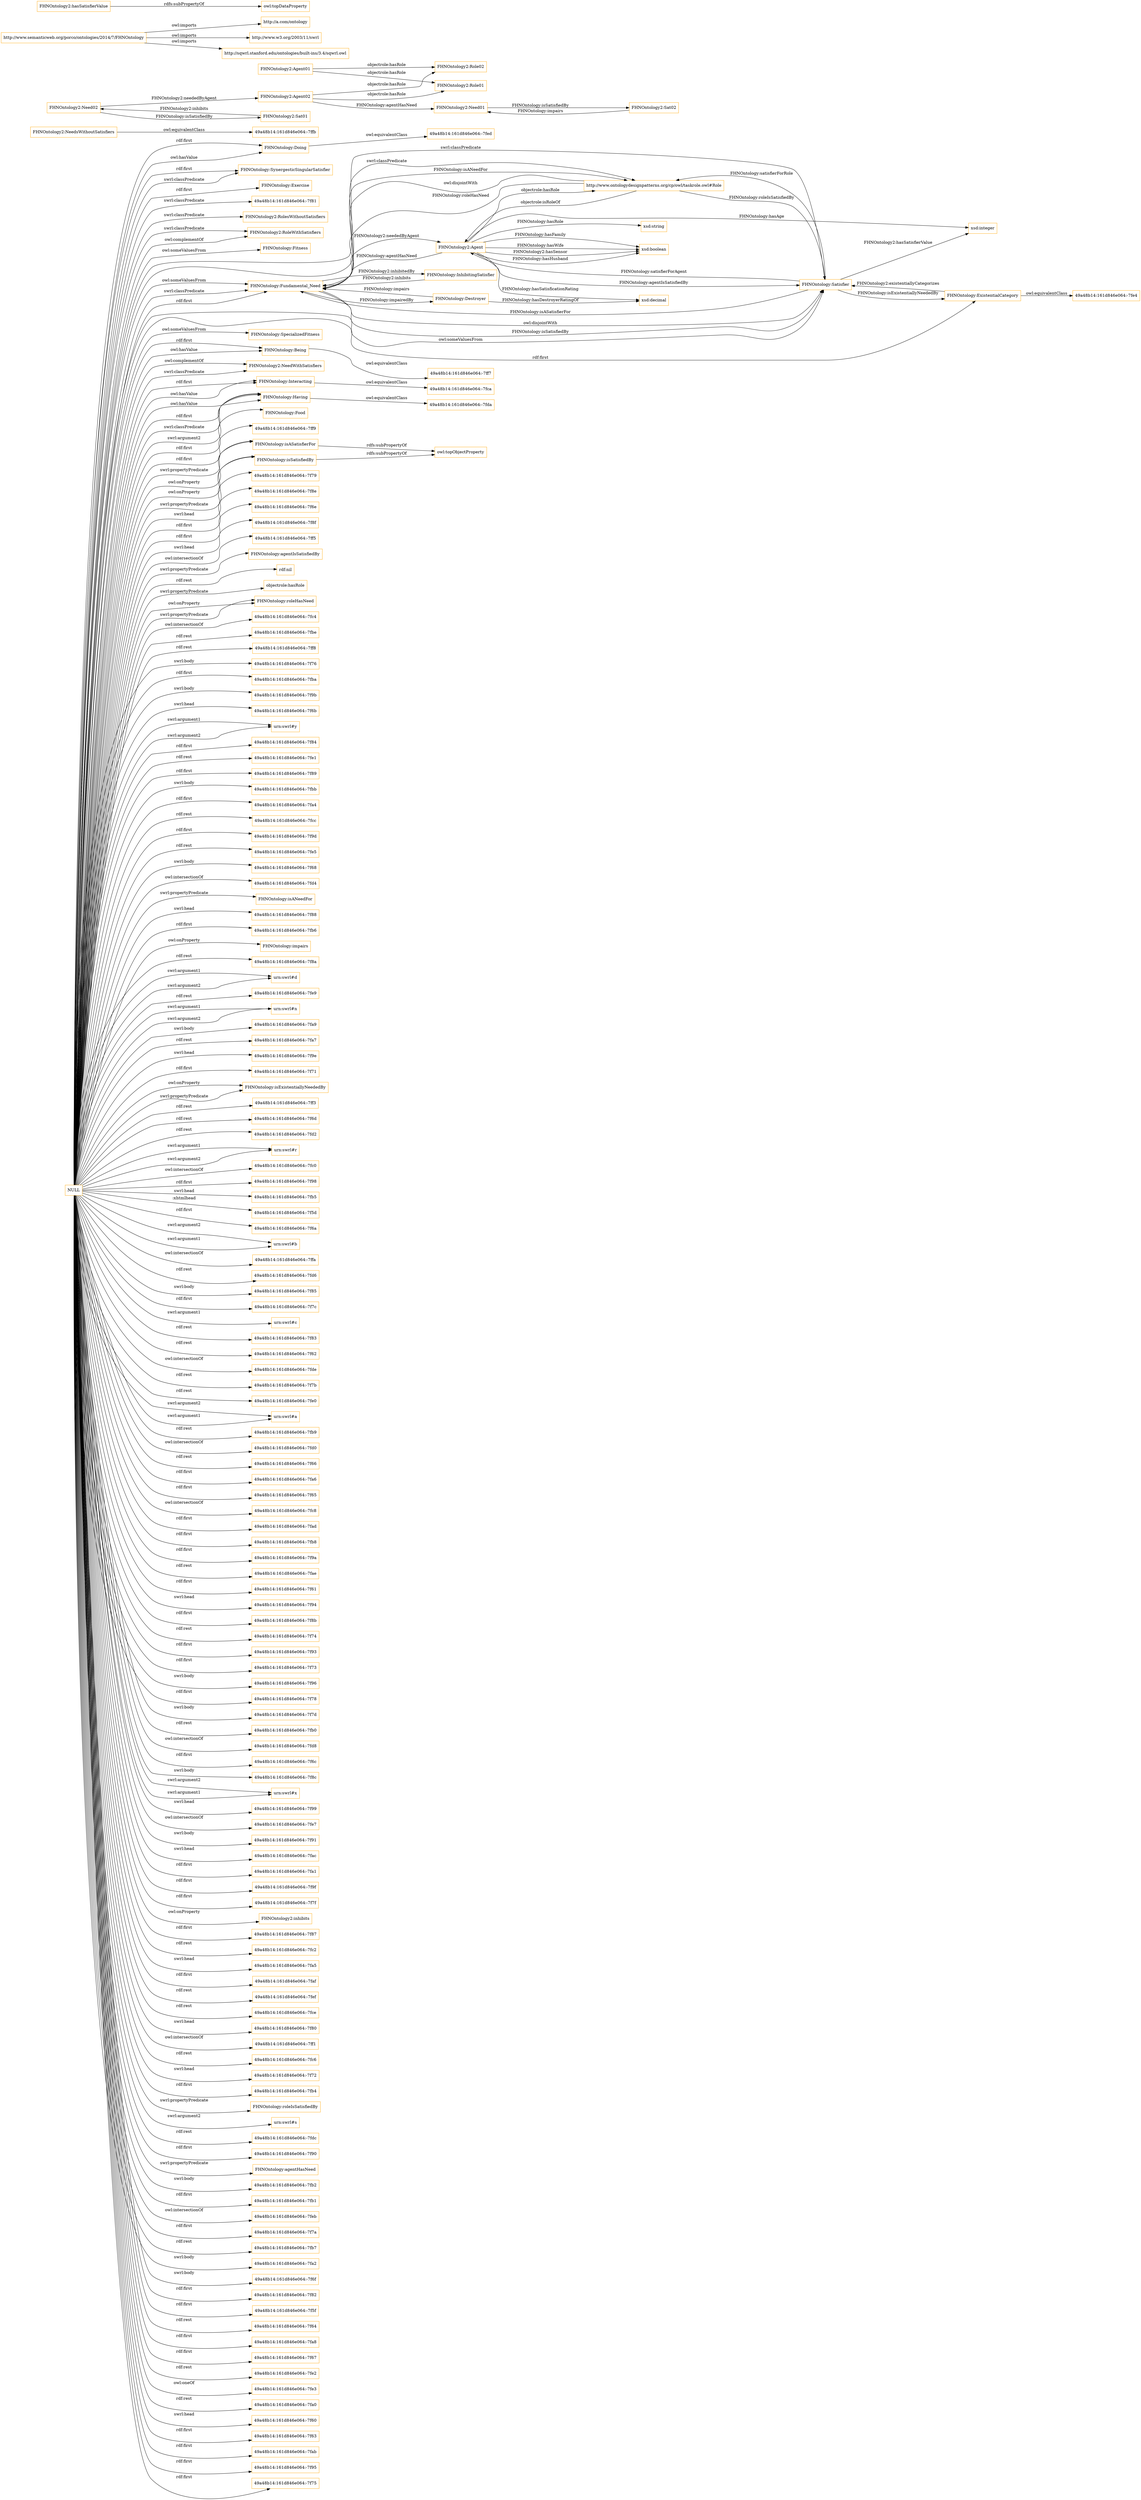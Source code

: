 digraph ar2dtool_diagram { 
rankdir=LR;
size="1501"
node [shape = rectangle, color="orange"]; "49a48b14:161d846e064:-7fed" "FHNOntology2:Agent" "FHNOntology:SynergesticSingularSatisfier" "FHNOntology2:NeedsWithoutSatisfiers" "FHNOntology:Exercise" "49a48b14:161d846e064:-7ff7" "FHNOntology:Destroyer" "49a48b14:161d846e064:-7fda" "49a48b14:161d846e064:-7f81" "FHNOntology2:RolesWithoutSatisfiers" "FHNOntology2:RoleWithSatisfiers" "FHNOntology:Fitness" "FHNOntology:Fundamental_Need" "FHNOntology:SpecializedFitness" "FHNOntology:ExistentialCategory" "49a48b14:161d846e064:-7ffb" "http://www.ontologydesignpatterns.org/cp/owl/taskrole.owl#Role" "FHNOntology:InhibitingSatisfier" "49a48b14:161d846e064:-7fe4" "49a48b14:161d846e064:-7fca" "FHNOntology:Being" "FHNOntology:Satisfier" "FHNOntology2:NeedWithSatisfiers" "FHNOntology:Doing" "FHNOntology:Interacting" "FHNOntology:Having" "FHNOntology:Food" "49a48b14:161d846e064:-7ff9" ; /*classes style*/
	"FHNOntology:Interacting" -> "49a48b14:161d846e064:-7fca" [ label = "owl:equivalentClass" ];
	"FHNOntology:isASatisfierFor" -> "owl:topObjectProperty" [ label = "rdfs:subPropertyOf" ];
	"FHNOntology2:Need01" -> "FHNOntology2:Sat02" [ label = "FHNOntology:isSatisfiedBy" ];
	"FHNOntology:Fundamental_Need" -> "FHNOntology:Satisfier" [ label = "owl:disjointWith" ];
	"FHNOntology:Being" -> "49a48b14:161d846e064:-7ff7" [ label = "owl:equivalentClass" ];
	"FHNOntology:Doing" -> "49a48b14:161d846e064:-7fed" [ label = "owl:equivalentClass" ];
	"http://www.ontologydesignpatterns.org/cp/owl/taskrole.owl#Role" -> "FHNOntology:Fundamental_Need" [ label = "owl:disjointWith" ];
	"http://www.semanticweb.org/porco/ontologies/2014/7/FHNOntology" -> "http://a.com/ontology" [ label = "owl:imports" ];
	"http://www.semanticweb.org/porco/ontologies/2014/7/FHNOntology" -> "http://www.w3.org/2003/11/swrl" [ label = "owl:imports" ];
	"http://www.semanticweb.org/porco/ontologies/2014/7/FHNOntology" -> "http://sqwrl.stanford.edu/ontologies/built-ins/3.4/sqwrl.owl" [ label = "owl:imports" ];
	"FHNOntology2:Agent02" -> "FHNOntology2:Need01" [ label = "FHNOntology:agentHasNeed" ];
	"FHNOntology2:Agent02" -> "FHNOntology2:Role02" [ label = "objectrole:hasRole" ];
	"FHNOntology2:Agent02" -> "FHNOntology2:Role01" [ label = "objectrole:hasRole" ];
	"FHNOntology2:Sat02" -> "FHNOntology2:Need01" [ label = "FHNOntology:impairs" ];
	"FHNOntology2:NeedsWithoutSatisfiers" -> "49a48b14:161d846e064:-7ffb" [ label = "owl:equivalentClass" ];
	"NULL" -> "49a48b14:161d846e064:-7f79" [ label = "swrl:head" ];
	"NULL" -> "49a48b14:161d846e064:-7f8e" [ label = "rdf:first" ];
	"NULL" -> "49a48b14:161d846e064:-7f6e" [ label = "rdf:first" ];
	"NULL" -> "49a48b14:161d846e064:-7f8f" [ label = "swrl:head" ];
	"NULL" -> "49a48b14:161d846e064:-7ff5" [ label = "owl:intersectionOf" ];
	"NULL" -> "FHNOntology:agentIsSatisfiedBy" [ label = "swrl:propertyPredicate" ];
	"NULL" -> "rdf:nil" [ label = "rdf:rest" ];
	"NULL" -> "objectrole:hasRole" [ label = "swrl:propertyPredicate" ];
	"NULL" -> "FHNOntology:roleHasNeed" [ label = "owl:onProperty" ];
	"NULL" -> "49a48b14:161d846e064:-7fc4" [ label = "owl:intersectionOf" ];
	"NULL" -> "49a48b14:161d846e064:-7fbe" [ label = "rdf:rest" ];
	"NULL" -> "FHNOntology:Interacting" [ label = "rdf:first" ];
	"NULL" -> "49a48b14:161d846e064:-7ff8" [ label = "rdf:rest" ];
	"NULL" -> "49a48b14:161d846e064:-7f76" [ label = "swrl:body" ];
	"NULL" -> "49a48b14:161d846e064:-7fba" [ label = "rdf:first" ];
	"NULL" -> "49a48b14:161d846e064:-7f9b" [ label = "swrl:body" ];
	"NULL" -> "49a48b14:161d846e064:-7f6b" [ label = "swrl:head" ];
	"NULL" -> "urn:swrl#y" [ label = "swrl:argument1" ];
	"NULL" -> "49a48b14:161d846e064:-7f84" [ label = "rdf:first" ];
	"NULL" -> "49a48b14:161d846e064:-7fe1" [ label = "rdf:rest" ];
	"NULL" -> "49a48b14:161d846e064:-7f89" [ label = "rdf:first" ];
	"NULL" -> "FHNOntology:Doing" [ label = "rdf:first" ];
	"NULL" -> "FHNOntology:Satisfier" [ label = "swrl:classPredicate" ];
	"NULL" -> "49a48b14:161d846e064:-7fbb" [ label = "swrl:body" ];
	"NULL" -> "49a48b14:161d846e064:-7fa4" [ label = "rdf:first" ];
	"NULL" -> "49a48b14:161d846e064:-7fcc" [ label = "rdf:rest" ];
	"NULL" -> "49a48b14:161d846e064:-7f9d" [ label = "rdf:first" ];
	"NULL" -> "49a48b14:161d846e064:-7fe5" [ label = "rdf:rest" ];
	"NULL" -> "49a48b14:161d846e064:-7f68" [ label = "swrl:body" ];
	"NULL" -> "49a48b14:161d846e064:-7fd4" [ label = "owl:intersectionOf" ];
	"NULL" -> "FHNOntology:isANeedFor" [ label = "swrl:propertyPredicate" ];
	"NULL" -> "49a48b14:161d846e064:-7f88" [ label = "swrl:head" ];
	"NULL" -> "49a48b14:161d846e064:-7fb6" [ label = "rdf:first" ];
	"NULL" -> "49a48b14:161d846e064:-7f81" [ label = "swrl:classPredicate" ];
	"NULL" -> "FHNOntology:impairs" [ label = "owl:onProperty" ];
	"NULL" -> "49a48b14:161d846e064:-7f8a" [ label = "rdf:rest" ];
	"NULL" -> "urn:swrl#d" [ label = "swrl:argument1" ];
	"NULL" -> "49a48b14:161d846e064:-7fe9" [ label = "rdf:rest" ];
	"NULL" -> "FHNOntology:Exercise" [ label = "rdf:first" ];
	"NULL" -> "FHNOntology:Fundamental_Need" [ label = "rdf:first" ];
	"NULL" -> "urn:swrl#n" [ label = "swrl:argument1" ];
	"NULL" -> "49a48b14:161d846e064:-7fa9" [ label = "swrl:body" ];
	"NULL" -> "49a48b14:161d846e064:-7fa7" [ label = "rdf:rest" ];
	"NULL" -> "49a48b14:161d846e064:-7f9e" [ label = "swrl:head" ];
	"NULL" -> "urn:swrl#d" [ label = "swrl:argument2" ];
	"NULL" -> "49a48b14:161d846e064:-7f71" [ label = "rdf:first" ];
	"NULL" -> "FHNOntology:Being" [ label = "rdf:first" ];
	"NULL" -> "FHNOntology:isExistentiallyNeededBy" [ label = "owl:onProperty" ];
	"NULL" -> "49a48b14:161d846e064:-7ff3" [ label = "rdf:rest" ];
	"NULL" -> "49a48b14:161d846e064:-7f6d" [ label = "rdf:rest" ];
	"NULL" -> "49a48b14:161d846e064:-7fd2" [ label = "rdf:rest" ];
	"NULL" -> "49a48b14:161d846e064:-7ff9" [ label = "rdf:first" ];
	"NULL" -> "urn:swrl#r" [ label = "swrl:argument1" ];
	"NULL" -> "49a48b14:161d846e064:-7fc0" [ label = "owl:intersectionOf" ];
	"NULL" -> "49a48b14:161d846e064:-7f98" [ label = "rdf:first" ];
	"NULL" -> "49a48b14:161d846e064:-7fb5" [ label = "swrl:head" ];
	"NULL" -> "49a48b14:161d846e064:-7f5d" [ label = ":xhtmlhead" ];
	"NULL" -> "49a48b14:161d846e064:-7f6a" [ label = "rdf:first" ];
	"NULL" -> "urn:swrl#b" [ label = "swrl:argument2" ];
	"NULL" -> "49a48b14:161d846e064:-7ffa" [ label = "owl:intersectionOf" ];
	"NULL" -> "http://www.ontologydesignpatterns.org/cp/owl/taskrole.owl#Role" [ label = "swrl:classPredicate" ];
	"NULL" -> "FHNOntology:isSatisfiedBy" [ label = "owl:onProperty" ];
	"NULL" -> "FHNOntology:Having" [ label = "owl:hasValue" ];
	"NULL" -> "FHNOntology:Being" [ label = "owl:hasValue" ];
	"NULL" -> "FHNOntology:SynergesticSingularSatisfier" [ label = "rdf:first" ];
	"NULL" -> "49a48b14:161d846e064:-7fd6" [ label = "rdf:rest" ];
	"NULL" -> "49a48b14:161d846e064:-7f85" [ label = "swrl:body" ];
	"NULL" -> "49a48b14:161d846e064:-7f7c" [ label = "rdf:first" ];
	"NULL" -> "urn:swrl#c" [ label = "swrl:argument1" ];
	"NULL" -> "49a48b14:161d846e064:-7f83" [ label = "rdf:rest" ];
	"NULL" -> "49a48b14:161d846e064:-7f62" [ label = "rdf:rest" ];
	"NULL" -> "49a48b14:161d846e064:-7fde" [ label = "owl:intersectionOf" ];
	"NULL" -> "49a48b14:161d846e064:-7f7b" [ label = "rdf:rest" ];
	"NULL" -> "49a48b14:161d846e064:-7fe0" [ label = "rdf:rest" ];
	"NULL" -> "urn:swrl#a" [ label = "swrl:argument2" ];
	"NULL" -> "49a48b14:161d846e064:-7fb9" [ label = "rdf:rest" ];
	"NULL" -> "49a48b14:161d846e064:-7fd0" [ label = "owl:intersectionOf" ];
	"NULL" -> "49a48b14:161d846e064:-7f66" [ label = "rdf:rest" ];
	"NULL" -> "49a48b14:161d846e064:-7fa6" [ label = "rdf:first" ];
	"NULL" -> "49a48b14:161d846e064:-7f65" [ label = "rdf:first" ];
	"NULL" -> "49a48b14:161d846e064:-7fc8" [ label = "owl:intersectionOf" ];
	"NULL" -> "49a48b14:161d846e064:-7fad" [ label = "rdf:first" ];
	"NULL" -> "urn:swrl#n" [ label = "swrl:argument2" ];
	"NULL" -> "49a48b14:161d846e064:-7fb8" [ label = "rdf:first" ];
	"NULL" -> "49a48b14:161d846e064:-7f9a" [ label = "rdf:first" ];
	"NULL" -> "49a48b14:161d846e064:-7fae" [ label = "rdf:rest" ];
	"NULL" -> "49a48b14:161d846e064:-7f61" [ label = "rdf:first" ];
	"NULL" -> "FHNOntology:Food" [ label = "rdf:first" ];
	"NULL" -> "49a48b14:161d846e064:-7f94" [ label = "swrl:head" ];
	"NULL" -> "49a48b14:161d846e064:-7f8b" [ label = "rdf:first" ];
	"NULL" -> "urn:swrl#r" [ label = "swrl:argument2" ];
	"NULL" -> "49a48b14:161d846e064:-7f74" [ label = "rdf:rest" ];
	"NULL" -> "FHNOntology:Having" [ label = "rdf:first" ];
	"NULL" -> "49a48b14:161d846e064:-7f93" [ label = "rdf:first" ];
	"NULL" -> "49a48b14:161d846e064:-7f73" [ label = "rdf:first" ];
	"NULL" -> "49a48b14:161d846e064:-7f96" [ label = "swrl:body" ];
	"NULL" -> "urn:swrl#y" [ label = "swrl:argument2" ];
	"NULL" -> "49a48b14:161d846e064:-7f78" [ label = "rdf:first" ];
	"NULL" -> "FHNOntology2:NeedWithSatisfiers" [ label = "owl:complementOf" ];
	"NULL" -> "FHNOntology:Fundamental_Need" [ label = "owl:someValuesFrom" ];
	"NULL" -> "49a48b14:161d846e064:-7f7d" [ label = "swrl:body" ];
	"NULL" -> "49a48b14:161d846e064:-7fb0" [ label = "rdf:rest" ];
	"NULL" -> "49a48b14:161d846e064:-7fd8" [ label = "owl:intersectionOf" ];
	"NULL" -> "49a48b14:161d846e064:-7f6c" [ label = "rdf:first" ];
	"NULL" -> "FHNOntology:isASatisfierFor" [ label = "swrl:propertyPredicate" ];
	"NULL" -> "FHNOntology:Doing" [ label = "owl:hasValue" ];
	"NULL" -> "49a48b14:161d846e064:-7f8c" [ label = "swrl:body" ];
	"NULL" -> "urn:swrl#x" [ label = "swrl:argument2" ];
	"NULL" -> "FHNOntology:roleHasNeed" [ label = "swrl:propertyPredicate" ];
	"NULL" -> "49a48b14:161d846e064:-7f99" [ label = "swrl:head" ];
	"NULL" -> "49a48b14:161d846e064:-7fe7" [ label = "owl:intersectionOf" ];
	"NULL" -> "FHNOntology:Fitness" [ label = "owl:someValuesFrom" ];
	"NULL" -> "49a48b14:161d846e064:-7f91" [ label = "swrl:body" ];
	"NULL" -> "49a48b14:161d846e064:-7fac" [ label = "swrl:head" ];
	"NULL" -> "49a48b14:161d846e064:-7fa1" [ label = "rdf:first" ];
	"NULL" -> "FHNOntology:SynergesticSingularSatisfier" [ label = "swrl:classPredicate" ];
	"NULL" -> "FHNOntology:isASatisfierFor" [ label = "owl:onProperty" ];
	"NULL" -> "49a48b14:161d846e064:-7f9f" [ label = "rdf:first" ];
	"NULL" -> "49a48b14:161d846e064:-7f7f" [ label = "rdf:first" ];
	"NULL" -> "FHNOntology2:inhibits" [ label = "owl:onProperty" ];
	"NULL" -> "49a48b14:161d846e064:-7f87" [ label = "rdf:first" ];
	"NULL" -> "49a48b14:161d846e064:-7fc2" [ label = "rdf:rest" ];
	"NULL" -> "49a48b14:161d846e064:-7fa5" [ label = "swrl:head" ];
	"NULL" -> "49a48b14:161d846e064:-7faf" [ label = "rdf:first" ];
	"NULL" -> "49a48b14:161d846e064:-7fef" [ label = "rdf:rest" ];
	"NULL" -> "FHNOntology2:RoleWithSatisfiers" [ label = "swrl:classPredicate" ];
	"NULL" -> "49a48b14:161d846e064:-7fce" [ label = "rdf:rest" ];
	"NULL" -> "49a48b14:161d846e064:-7f80" [ label = "swrl:head" ];
	"NULL" -> "49a48b14:161d846e064:-7ff1" [ label = "owl:intersectionOf" ];
	"NULL" -> "FHNOntology:Having" [ label = "swrl:classPredicate" ];
	"NULL" -> "urn:swrl#x" [ label = "swrl:argument1" ];
	"NULL" -> "49a48b14:161d846e064:-7fc6" [ label = "rdf:rest" ];
	"NULL" -> "49a48b14:161d846e064:-7f72" [ label = "swrl:head" ];
	"NULL" -> "49a48b14:161d846e064:-7fb4" [ label = "rdf:first" ];
	"NULL" -> "FHNOntology:isExistentiallyNeededBy" [ label = "swrl:propertyPredicate" ];
	"NULL" -> "FHNOntology:roleIsSatisfiedBy" [ label = "swrl:propertyPredicate" ];
	"NULL" -> "urn:swrl#s" [ label = "swrl:argument2" ];
	"NULL" -> "FHNOntology:Interacting" [ label = "owl:hasValue" ];
	"NULL" -> "FHNOntology:Satisfier" [ label = "owl:someValuesFrom" ];
	"NULL" -> "49a48b14:161d846e064:-7fdc" [ label = "rdf:rest" ];
	"NULL" -> "49a48b14:161d846e064:-7f90" [ label = "rdf:first" ];
	"NULL" -> "FHNOntology:ExistentialCategory" [ label = "rdf:first" ];
	"NULL" -> "FHNOntology:agentHasNeed" [ label = "swrl:propertyPredicate" ];
	"NULL" -> "49a48b14:161d846e064:-7fb2" [ label = "swrl:body" ];
	"NULL" -> "FHNOntology:isSatisfiedBy" [ label = "swrl:propertyPredicate" ];
	"NULL" -> "urn:swrl#a" [ label = "swrl:argument1" ];
	"NULL" -> "49a48b14:161d846e064:-7fb1" [ label = "rdf:first" ];
	"NULL" -> "49a48b14:161d846e064:-7feb" [ label = "owl:intersectionOf" ];
	"NULL" -> "49a48b14:161d846e064:-7f7a" [ label = "rdf:first" ];
	"NULL" -> "FHNOntology2:RoleWithSatisfiers" [ label = "owl:complementOf" ];
	"NULL" -> "FHNOntology:Having" [ label = "swrl:argument2" ];
	"NULL" -> "FHNOntology:SpecializedFitness" [ label = "owl:someValuesFrom" ];
	"NULL" -> "49a48b14:161d846e064:-7fb7" [ label = "rdf:rest" ];
	"NULL" -> "49a48b14:161d846e064:-7fa2" [ label = "swrl:body" ];
	"NULL" -> "49a48b14:161d846e064:-7f6f" [ label = "swrl:body" ];
	"NULL" -> "FHNOntology:Fundamental_Need" [ label = "swrl:classPredicate" ];
	"NULL" -> "49a48b14:161d846e064:-7f82" [ label = "rdf:first" ];
	"NULL" -> "49a48b14:161d846e064:-7f5f" [ label = "rdf:first" ];
	"NULL" -> "49a48b14:161d846e064:-7f64" [ label = "rdf:rest" ];
	"NULL" -> "49a48b14:161d846e064:-7fa8" [ label = "rdf:first" ];
	"NULL" -> "49a48b14:161d846e064:-7f67" [ label = "rdf:first" ];
	"NULL" -> "49a48b14:161d846e064:-7fe2" [ label = "rdf:rest" ];
	"NULL" -> "49a48b14:161d846e064:-7fe3" [ label = "owl:oneOf" ];
	"NULL" -> "49a48b14:161d846e064:-7fa0" [ label = "rdf:rest" ];
	"NULL" -> "urn:swrl#b" [ label = "swrl:argument1" ];
	"NULL" -> "49a48b14:161d846e064:-7f60" [ label = "swrl:head" ];
	"NULL" -> "49a48b14:161d846e064:-7f63" [ label = "rdf:first" ];
	"NULL" -> "49a48b14:161d846e064:-7fab" [ label = "rdf:first" ];
	"NULL" -> "FHNOntology2:NeedWithSatisfiers" [ label = "swrl:classPredicate" ];
	"NULL" -> "FHNOntology2:RolesWithoutSatisfiers" [ label = "swrl:classPredicate" ];
	"NULL" -> "49a48b14:161d846e064:-7f95" [ label = "rdf:first" ];
	"NULL" -> "49a48b14:161d846e064:-7f75" [ label = "rdf:first" ];
	"FHNOntology2:Agent01" -> "FHNOntology2:Role02" [ label = "objectrole:hasRole" ];
	"FHNOntology2:Agent01" -> "FHNOntology2:Role01" [ label = "objectrole:hasRole" ];
	"FHNOntology:ExistentialCategory" -> "49a48b14:161d846e064:-7fe4" [ label = "owl:equivalentClass" ];
	"FHNOntology2:Sat01" -> "FHNOntology2:Need02" [ label = "FHNOntology2:inhibits" ];
	"FHNOntology2:hasSatisfierValue" -> "owl:topDataProperty" [ label = "rdfs:subPropertyOf" ];
	"FHNOntology:Having" -> "49a48b14:161d846e064:-7fda" [ label = "owl:equivalentClass" ];
	"FHNOntology:isSatisfiedBy" -> "owl:topObjectProperty" [ label = "rdfs:subPropertyOf" ];
	"FHNOntology2:Need02" -> "FHNOntology2:Sat01" [ label = "FHNOntology:isSatisfiedBy" ];
	"FHNOntology2:Need02" -> "FHNOntology2:Agent02" [ label = "FHNOntology2:neededByAgent" ];
	"FHNOntology:Fundamental_Need" -> "FHNOntology:Satisfier" [ label = "FHNOntology:isSatisfiedBy" ];
	"FHNOntology2:Agent" -> "xsd:boolean" [ label = "FHNOntology:hasFamily" ];
	"FHNOntology2:Agent" -> "xsd:integer" [ label = "FHNOntology:hasAge" ];
	"FHNOntology:Satisfier" -> "FHNOntology:ExistentialCategory" [ label = "FHNOntology:isExistentiallyNeededBy" ];
	"FHNOntology2:Agent" -> "FHNOntology:Fundamental_Need" [ label = "FHNOntology:agentHasNeed" ];
	"FHNOntology:Fundamental_Need" -> "FHNOntology2:Agent" [ label = "FHNOntology2:neededByAgent" ];
	"FHNOntology:Satisfier" -> "FHNOntology2:Agent" [ label = "FHNOntology:satisfierForAgent" ];
	"FHNOntology2:Agent" -> "FHNOntology:Satisfier" [ label = "FHNOntology:agentIsSatisfiedBy" ];
	"FHNOntology:Satisfier" -> "xsd:integer" [ label = "FHNOntology2:hasSatisfierValue" ];
	"FHNOntology2:Agent" -> "http://www.ontologydesignpatterns.org/cp/owl/taskrole.owl#Role" [ label = "objectrole:hasRole" ];
	"FHNOntology:Destroyer" -> "xsd:decimal" [ label = "FHNOntology:hasDestroyerRatingOf" ];
	"FHNOntology:InhibitingSatisfier" -> "FHNOntology:Fundamental_Need" [ label = "FHNOntology2:inhibits" ];
	"FHNOntology2:Agent" -> "xsd:decimal" [ label = "FHNOntology:hasSatisficationRating" ];
	"FHNOntology2:Agent" -> "xsd:boolean" [ label = "FHNOntology:hasWife" ];
	"FHNOntology2:Agent" -> "xsd:boolean" [ label = "FHNOntology2:hasSensor" ];
	"FHNOntology:Fundamental_Need" -> "FHNOntology:Destroyer" [ label = "FHNOntology:impairedBy" ];
	"http://www.ontologydesignpatterns.org/cp/owl/taskrole.owl#Role" -> "FHNOntology:Satisfier" [ label = "FHNOntology:roleIsSatisfiedBy" ];
	"FHNOntology:Satisfier" -> "FHNOntology:Fundamental_Need" [ label = "FHNOntology:isASatisfierFor" ];
	"http://www.ontologydesignpatterns.org/cp/owl/taskrole.owl#Role" -> "FHNOntology:Fundamental_Need" [ label = "FHNOntology:roleHasNeed" ];
	"FHNOntology:Satisfier" -> "http://www.ontologydesignpatterns.org/cp/owl/taskrole.owl#Role" [ label = "FHNOntology:satisfierForRole" ];
	"FHNOntology:Fundamental_Need" -> "http://www.ontologydesignpatterns.org/cp/owl/taskrole.owl#Role" [ label = "FHNOntology:isANeedFor" ];
	"FHNOntology:ExistentialCategory" -> "FHNOntology:Satisfier" [ label = "FHNOntology2:existentiallyCategorizes" ];
	"FHNOntology2:Agent" -> "xsd:boolean" [ label = "FHNOntology:hasHusband" ];
	"FHNOntology2:Agent" -> "xsd:string" [ label = "FHNOntology:hasRole" ];
	"FHNOntology:Fundamental_Need" -> "FHNOntology:InhibitingSatisfier" [ label = "FHNOntology2:inhibitedBy" ];
	"FHNOntology:Destroyer" -> "FHNOntology:Fundamental_Need" [ label = "FHNOntology:impairs" ];
	"http://www.ontologydesignpatterns.org/cp/owl/taskrole.owl#Role" -> "FHNOntology2:Agent" [ label = "objectrole:isRoleOf" ];

}
